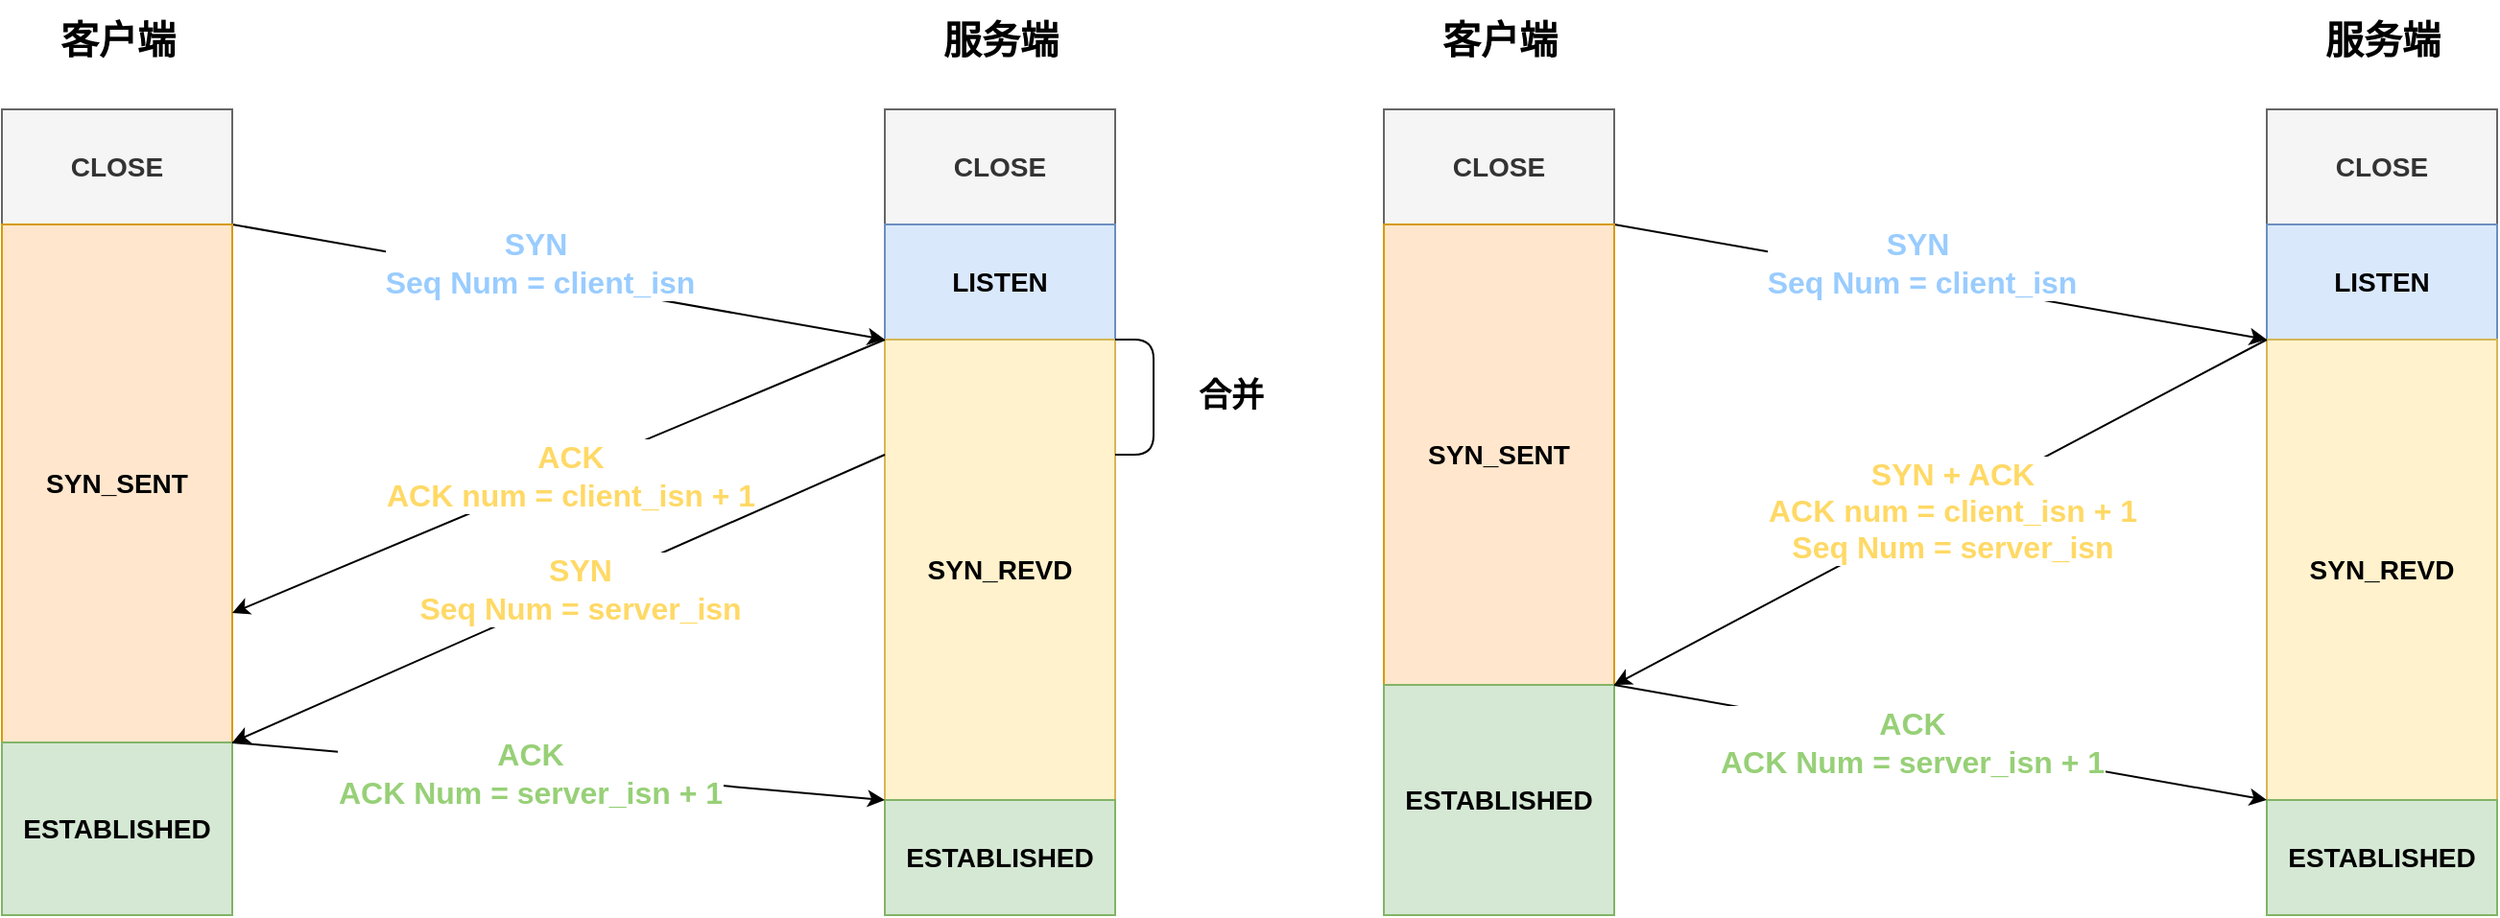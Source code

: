 <mxfile version="24.7.7">
  <diagram name="Page-1" id="D8ZTVw7AKKLbY-BaEd7L">
    <mxGraphModel dx="2417" dy="930" grid="1" gridSize="10" guides="1" tooltips="1" connect="1" arrows="1" fold="1" page="1" pageScale="1" pageWidth="827" pageHeight="1169" math="0" shadow="0">
      <root>
        <mxCell id="0" />
        <mxCell id="1" parent="0" />
        <mxCell id="dowRgMP4Ozl2CRbKPoxW-1" value="CLOSE" style="rounded=0;whiteSpace=wrap;html=1;fillColor=#f5f5f5;fontColor=#333333;strokeColor=#666666;fontStyle=1;fontSize=14;" parent="1" vertex="1">
          <mxGeometry x="120" y="80" width="120" height="60" as="geometry" />
        </mxCell>
        <mxCell id="dowRgMP4Ozl2CRbKPoxW-14" style="rounded=0;orthogonalLoop=1;jettySize=auto;html=1;exitX=1;exitY=0;exitDx=0;exitDy=0;entryX=0;entryY=0;entryDx=0;entryDy=0;" parent="1" source="dowRgMP4Ozl2CRbKPoxW-2" target="dowRgMP4Ozl2CRbKPoxW-8" edge="1">
          <mxGeometry relative="1" as="geometry" />
        </mxCell>
        <mxCell id="dowRgMP4Ozl2CRbKPoxW-15" value="&lt;b style=&quot;font-size: 16px;&quot;&gt;&lt;font color=&quot;#99ccff&quot; style=&quot;font-size: 16px;&quot;&gt;SYN&amp;nbsp;&lt;/font&gt;&lt;/b&gt;&lt;div style=&quot;font-size: 16px;&quot;&gt;&lt;b style=&quot;&quot;&gt;&lt;font color=&quot;#99ccff&quot; style=&quot;font-size: 16px;&quot;&gt;Seq Num = client_isn&lt;/font&gt;&lt;/b&gt;&lt;/div&gt;" style="edgeLabel;html=1;align=center;verticalAlign=middle;resizable=0;points=[];" parent="dowRgMP4Ozl2CRbKPoxW-14" vertex="1" connectable="0">
          <mxGeometry x="-0.205" y="-1" relative="1" as="geometry">
            <mxPoint x="25" y="-5" as="offset" />
          </mxGeometry>
        </mxCell>
        <mxCell id="dowRgMP4Ozl2CRbKPoxW-2" value="SYN_SENT" style="rounded=0;whiteSpace=wrap;html=1;fontStyle=1;fontSize=14;fillColor=#ffe6cc;strokeColor=#d79b00;" parent="1" vertex="1">
          <mxGeometry x="120" y="140" width="120" height="240" as="geometry" />
        </mxCell>
        <mxCell id="dowRgMP4Ozl2CRbKPoxW-4" value="ESTABLISHED" style="rounded=0;whiteSpace=wrap;html=1;fontStyle=1;fontSize=14;fillColor=#d5e8d4;strokeColor=#82b366;" parent="1" vertex="1">
          <mxGeometry x="120" y="380" width="120" height="120" as="geometry" />
        </mxCell>
        <mxCell id="dowRgMP4Ozl2CRbKPoxW-6" value="CLOSE" style="rounded=0;whiteSpace=wrap;html=1;fillColor=#f5f5f5;fontColor=#333333;strokeColor=#666666;fontStyle=1;fontSize=14;" parent="1" vertex="1">
          <mxGeometry x="580" y="80" width="120" height="60" as="geometry" />
        </mxCell>
        <mxCell id="dowRgMP4Ozl2CRbKPoxW-7" value="LISTEN" style="rounded=0;whiteSpace=wrap;html=1;fontStyle=1;fontSize=14;fillColor=#dae8fc;strokeColor=#6c8ebf;" parent="1" vertex="1">
          <mxGeometry x="580" y="140" width="120" height="60" as="geometry" />
        </mxCell>
        <mxCell id="dowRgMP4Ozl2CRbKPoxW-8" value="SYN_REVD" style="rounded=0;whiteSpace=wrap;html=1;fontStyle=1;fontSize=14;fillColor=#fff2cc;strokeColor=#d6b656;" parent="1" vertex="1">
          <mxGeometry x="580" y="200" width="120" height="240" as="geometry" />
        </mxCell>
        <mxCell id="dowRgMP4Ozl2CRbKPoxW-10" value="ESTABLISHED" style="rounded=0;whiteSpace=wrap;html=1;fontStyle=1;fontSize=14;fillColor=#d5e8d4;strokeColor=#82b366;" parent="1" vertex="1">
          <mxGeometry x="580" y="440" width="120" height="60" as="geometry" />
        </mxCell>
        <mxCell id="dowRgMP4Ozl2CRbKPoxW-11" value="&lt;b&gt;&lt;font style=&quot;font-size: 20px;&quot;&gt;客户端&lt;/font&gt;&lt;/b&gt;" style="text;html=1;align=center;verticalAlign=middle;resizable=0;points=[];autosize=1;strokeColor=none;fillColor=none;" parent="1" vertex="1">
          <mxGeometry x="140" y="23" width="80" height="40" as="geometry" />
        </mxCell>
        <mxCell id="dowRgMP4Ozl2CRbKPoxW-12" value="&lt;b&gt;&lt;font style=&quot;font-size: 20px;&quot;&gt;服务端&lt;/font&gt;&lt;/b&gt;" style="text;html=1;align=center;verticalAlign=middle;resizable=0;points=[];autosize=1;strokeColor=none;fillColor=none;" parent="1" vertex="1">
          <mxGeometry x="600" y="23" width="80" height="40" as="geometry" />
        </mxCell>
        <mxCell id="dowRgMP4Ozl2CRbKPoxW-16" value="" style="endArrow=classic;html=1;rounded=0;exitX=0;exitY=0;exitDx=0;exitDy=0;entryX=1;entryY=0;entryDx=0;entryDy=0;" parent="1" source="dowRgMP4Ozl2CRbKPoxW-8" target="dowRgMP4Ozl2CRbKPoxW-4" edge="1">
          <mxGeometry width="50" height="50" relative="1" as="geometry">
            <mxPoint x="390" y="280" as="sourcePoint" />
            <mxPoint x="440" y="230" as="targetPoint" />
          </mxGeometry>
        </mxCell>
        <mxCell id="dowRgMP4Ozl2CRbKPoxW-19" value="&lt;b style=&quot;font-size: 16px;&quot;&gt;&lt;font color=&quot;#ffd966&quot; style=&quot;font-size: 16px;&quot;&gt;SYN + ACK&lt;/font&gt;&lt;/b&gt;&lt;div style=&quot;font-size: 16px;&quot;&gt;&lt;b&gt;&lt;font color=&quot;#ffd966&quot; style=&quot;font-size: 16px;&quot;&gt;ACK num = client_isn + 1&lt;/font&gt;&lt;/b&gt;&lt;/div&gt;&lt;div style=&quot;font-size: 16px;&quot;&gt;&lt;b style=&quot;&quot;&gt;&lt;font color=&quot;#ffd966&quot; style=&quot;font-size: 16px;&quot;&gt;Seq Num = server_isn&lt;/font&gt;&lt;/b&gt;&lt;/div&gt;" style="edgeLabel;html=1;align=center;verticalAlign=middle;resizable=0;points=[];" parent="dowRgMP4Ozl2CRbKPoxW-16" vertex="1" connectable="0">
          <mxGeometry x="-0.03" y="2" relative="1" as="geometry">
            <mxPoint as="offset" />
          </mxGeometry>
        </mxCell>
        <mxCell id="dowRgMP4Ozl2CRbKPoxW-17" value="" style="endArrow=classic;html=1;rounded=0;exitX=1;exitY=0;exitDx=0;exitDy=0;entryX=0;entryY=0;entryDx=0;entryDy=0;" parent="1" source="dowRgMP4Ozl2CRbKPoxW-4" target="dowRgMP4Ozl2CRbKPoxW-10" edge="1">
          <mxGeometry width="50" height="50" relative="1" as="geometry">
            <mxPoint x="390" y="280" as="sourcePoint" />
            <mxPoint x="440" y="230" as="targetPoint" />
          </mxGeometry>
        </mxCell>
        <mxCell id="dowRgMP4Ozl2CRbKPoxW-20" value="&lt;b style=&quot;font-size: 16px;&quot;&gt;&lt;font color=&quot;#97d077&quot; style=&quot;font-size: 16px;&quot;&gt;ACK&lt;/font&gt;&lt;/b&gt;&lt;div style=&quot;font-size: 16px;&quot;&gt;&lt;b style=&quot;&quot;&gt;&lt;font color=&quot;#97d077&quot; style=&quot;font-size: 16px;&quot;&gt;ACK Num = server_isn + 1&lt;/font&gt;&lt;/b&gt;&lt;/div&gt;" style="edgeLabel;html=1;align=center;verticalAlign=middle;resizable=0;points=[];" parent="dowRgMP4Ozl2CRbKPoxW-17" vertex="1" connectable="0">
          <mxGeometry x="-0.087" y="-2" relative="1" as="geometry">
            <mxPoint as="offset" />
          </mxGeometry>
        </mxCell>
        <mxCell id="9E4xGgLINknw6aoOu8KV-1" value="CLOSE" style="rounded=0;whiteSpace=wrap;html=1;fillColor=#f5f5f5;fontColor=#333333;strokeColor=#666666;fontStyle=1;fontSize=14;" vertex="1" parent="1">
          <mxGeometry x="-600" y="80" width="120" height="60" as="geometry" />
        </mxCell>
        <mxCell id="9E4xGgLINknw6aoOu8KV-2" style="rounded=0;orthogonalLoop=1;jettySize=auto;html=1;exitX=1;exitY=0;exitDx=0;exitDy=0;entryX=0;entryY=0;entryDx=0;entryDy=0;" edge="1" parent="1" source="9E4xGgLINknw6aoOu8KV-4" target="9E4xGgLINknw6aoOu8KV-8">
          <mxGeometry relative="1" as="geometry" />
        </mxCell>
        <mxCell id="9E4xGgLINknw6aoOu8KV-3" value="&lt;b style=&quot;font-size: 16px;&quot;&gt;&lt;font color=&quot;#99ccff&quot; style=&quot;font-size: 16px;&quot;&gt;SYN&amp;nbsp;&lt;/font&gt;&lt;/b&gt;&lt;div style=&quot;font-size: 16px;&quot;&gt;&lt;b style=&quot;&quot;&gt;&lt;font color=&quot;#99ccff&quot; style=&quot;font-size: 16px;&quot;&gt;Seq Num = client_isn&lt;/font&gt;&lt;/b&gt;&lt;/div&gt;" style="edgeLabel;html=1;align=center;verticalAlign=middle;resizable=0;points=[];" vertex="1" connectable="0" parent="9E4xGgLINknw6aoOu8KV-2">
          <mxGeometry x="-0.205" y="-1" relative="1" as="geometry">
            <mxPoint x="25" y="-5" as="offset" />
          </mxGeometry>
        </mxCell>
        <mxCell id="9E4xGgLINknw6aoOu8KV-4" value="SYN_SENT" style="rounded=0;whiteSpace=wrap;html=1;fontStyle=1;fontSize=14;fillColor=#ffe6cc;strokeColor=#d79b00;" vertex="1" parent="1">
          <mxGeometry x="-600" y="140" width="120" height="270" as="geometry" />
        </mxCell>
        <mxCell id="9E4xGgLINknw6aoOu8KV-5" value="ESTABLISHED" style="rounded=0;whiteSpace=wrap;html=1;fontStyle=1;fontSize=14;fillColor=#d5e8d4;strokeColor=#82b366;" vertex="1" parent="1">
          <mxGeometry x="-600" y="410" width="120" height="90" as="geometry" />
        </mxCell>
        <mxCell id="9E4xGgLINknw6aoOu8KV-6" value="CLOSE" style="rounded=0;whiteSpace=wrap;html=1;fillColor=#f5f5f5;fontColor=#333333;strokeColor=#666666;fontStyle=1;fontSize=14;" vertex="1" parent="1">
          <mxGeometry x="-140" y="80" width="120" height="60" as="geometry" />
        </mxCell>
        <mxCell id="9E4xGgLINknw6aoOu8KV-7" value="LISTEN" style="rounded=0;whiteSpace=wrap;html=1;fontStyle=1;fontSize=14;fillColor=#dae8fc;strokeColor=#6c8ebf;" vertex="1" parent="1">
          <mxGeometry x="-140" y="140" width="120" height="60" as="geometry" />
        </mxCell>
        <mxCell id="9E4xGgLINknw6aoOu8KV-8" value="SYN_REVD" style="rounded=0;whiteSpace=wrap;html=1;fontStyle=1;fontSize=14;fillColor=#fff2cc;strokeColor=#d6b656;" vertex="1" parent="1">
          <mxGeometry x="-140" y="200" width="120" height="240" as="geometry" />
        </mxCell>
        <mxCell id="9E4xGgLINknw6aoOu8KV-9" value="ESTABLISHED" style="rounded=0;whiteSpace=wrap;html=1;fontStyle=1;fontSize=14;fillColor=#d5e8d4;strokeColor=#82b366;" vertex="1" parent="1">
          <mxGeometry x="-140" y="440" width="120" height="60" as="geometry" />
        </mxCell>
        <mxCell id="9E4xGgLINknw6aoOu8KV-10" value="&lt;b&gt;&lt;font style=&quot;font-size: 20px;&quot;&gt;客户端&lt;/font&gt;&lt;/b&gt;" style="text;html=1;align=center;verticalAlign=middle;resizable=0;points=[];autosize=1;strokeColor=none;fillColor=none;" vertex="1" parent="1">
          <mxGeometry x="-580" y="23" width="80" height="40" as="geometry" />
        </mxCell>
        <mxCell id="9E4xGgLINknw6aoOu8KV-11" value="&lt;b&gt;&lt;font style=&quot;font-size: 20px;&quot;&gt;服务端&lt;/font&gt;&lt;/b&gt;" style="text;html=1;align=center;verticalAlign=middle;resizable=0;points=[];autosize=1;strokeColor=none;fillColor=none;" vertex="1" parent="1">
          <mxGeometry x="-120" y="23" width="80" height="40" as="geometry" />
        </mxCell>
        <mxCell id="9E4xGgLINknw6aoOu8KV-12" value="" style="endArrow=classic;html=1;rounded=0;exitX=0;exitY=0;exitDx=0;exitDy=0;entryX=1;entryY=0.75;entryDx=0;entryDy=0;" edge="1" parent="1" source="9E4xGgLINknw6aoOu8KV-8" target="9E4xGgLINknw6aoOu8KV-4">
          <mxGeometry width="50" height="50" relative="1" as="geometry">
            <mxPoint x="-330" y="280" as="sourcePoint" />
            <mxPoint x="-280" y="230" as="targetPoint" />
          </mxGeometry>
        </mxCell>
        <mxCell id="9E4xGgLINknw6aoOu8KV-13" value="&lt;font color=&quot;#ffd966&quot;&gt;&lt;span style=&quot;font-size: 16px;&quot;&gt;&lt;b&gt;ACK&lt;/b&gt;&lt;/span&gt;&lt;/font&gt;&lt;br&gt;&lt;div style=&quot;font-size: 16px;&quot;&gt;&lt;b&gt;&lt;font color=&quot;#ffd966&quot; style=&quot;font-size: 16px;&quot;&gt;ACK num = client_isn + 1&lt;/font&gt;&lt;/b&gt;&lt;/div&gt;" style="edgeLabel;html=1;align=center;verticalAlign=middle;resizable=0;points=[];" vertex="1" connectable="0" parent="9E4xGgLINknw6aoOu8KV-12">
          <mxGeometry x="-0.03" y="2" relative="1" as="geometry">
            <mxPoint as="offset" />
          </mxGeometry>
        </mxCell>
        <mxCell id="9E4xGgLINknw6aoOu8KV-14" value="" style="endArrow=classic;html=1;rounded=0;exitX=1;exitY=0;exitDx=0;exitDy=0;entryX=0;entryY=0;entryDx=0;entryDy=0;" edge="1" parent="1" source="9E4xGgLINknw6aoOu8KV-5" target="9E4xGgLINknw6aoOu8KV-9">
          <mxGeometry width="50" height="50" relative="1" as="geometry">
            <mxPoint x="-330" y="280" as="sourcePoint" />
            <mxPoint x="-280" y="230" as="targetPoint" />
          </mxGeometry>
        </mxCell>
        <mxCell id="9E4xGgLINknw6aoOu8KV-15" value="&lt;b style=&quot;font-size: 16px;&quot;&gt;&lt;font color=&quot;#97d077&quot; style=&quot;font-size: 16px;&quot;&gt;ACK&lt;/font&gt;&lt;/b&gt;&lt;div style=&quot;font-size: 16px;&quot;&gt;&lt;b style=&quot;&quot;&gt;&lt;font color=&quot;#97d077&quot; style=&quot;font-size: 16px;&quot;&gt;ACK Num = server_isn + 1&lt;/font&gt;&lt;/b&gt;&lt;/div&gt;" style="edgeLabel;html=1;align=center;verticalAlign=middle;resizable=0;points=[];" vertex="1" connectable="0" parent="9E4xGgLINknw6aoOu8KV-14">
          <mxGeometry x="-0.087" y="-2" relative="1" as="geometry">
            <mxPoint as="offset" />
          </mxGeometry>
        </mxCell>
        <mxCell id="9E4xGgLINknw6aoOu8KV-16" value="" style="endArrow=classic;html=1;rounded=0;exitX=0;exitY=0.25;exitDx=0;exitDy=0;entryX=1;entryY=1;entryDx=0;entryDy=0;" edge="1" parent="1" source="9E4xGgLINknw6aoOu8KV-8" target="9E4xGgLINknw6aoOu8KV-4">
          <mxGeometry width="50" height="50" relative="1" as="geometry">
            <mxPoint x="-280" y="370" as="sourcePoint" />
            <mxPoint x="-110" y="310" as="targetPoint" />
          </mxGeometry>
        </mxCell>
        <mxCell id="9E4xGgLINknw6aoOu8KV-17" value="&lt;font color=&quot;#ffd966&quot; style=&quot;font-size: 16px;&quot;&gt;&lt;b&gt;SYN&lt;/b&gt;&lt;/font&gt;&lt;div style=&quot;font-size: 16px;&quot;&gt;&lt;font color=&quot;#ffd966&quot; style=&quot;font-size: 16px;&quot;&gt;&lt;b&gt;Seq Num = server_isn&lt;/b&gt;&lt;/font&gt;&lt;/div&gt;" style="edgeLabel;html=1;align=center;verticalAlign=middle;resizable=0;points=[];" vertex="1" connectable="0" parent="9E4xGgLINknw6aoOu8KV-16">
          <mxGeometry x="0.082" y="1" relative="1" as="geometry">
            <mxPoint x="24" y="-12" as="offset" />
          </mxGeometry>
        </mxCell>
        <mxCell id="9E4xGgLINknw6aoOu8KV-18" value="" style="shape=curlyBracket;whiteSpace=wrap;html=1;rounded=1;flipH=1;labelPosition=right;verticalLabelPosition=middle;align=left;verticalAlign=middle;size=0;" vertex="1" parent="1">
          <mxGeometry x="-20" y="200" width="20" height="60" as="geometry" />
        </mxCell>
        <mxCell id="9E4xGgLINknw6aoOu8KV-19" value="&lt;font style=&quot;font-size: 17px;&quot;&gt;&lt;b&gt;合并&lt;/b&gt;&lt;/font&gt;" style="text;html=1;align=center;verticalAlign=middle;resizable=0;points=[];autosize=1;strokeColor=none;fillColor=none;" vertex="1" parent="1">
          <mxGeometry x="10" y="215" width="60" height="30" as="geometry" />
        </mxCell>
      </root>
    </mxGraphModel>
  </diagram>
</mxfile>
